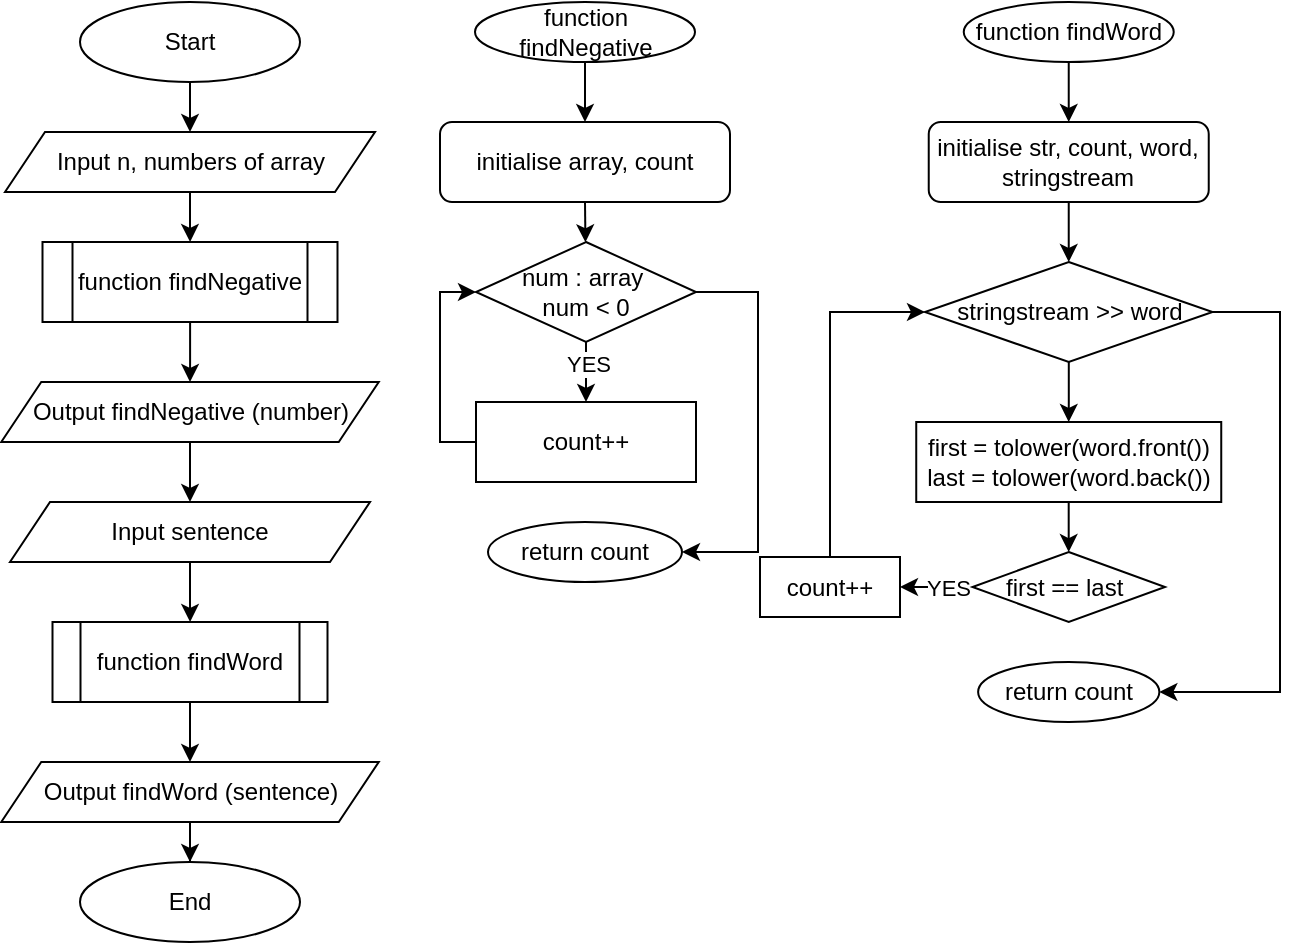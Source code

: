 <mxfile version="24.8.4">
  <diagram name="Сторінка-1" id="x5T3JzEFU7e7_tSj1Idk">
    <mxGraphModel dx="1176" dy="520" grid="1" gridSize="10" guides="1" tooltips="1" connect="1" arrows="1" fold="1" page="1" pageScale="1" pageWidth="827" pageHeight="1169" math="0" shadow="0">
      <root>
        <mxCell id="0" />
        <mxCell id="1" parent="0" />
        <mxCell id="y3RRDS2wSJ9vOOtokYU2-1" value="Start" style="ellipse;whiteSpace=wrap;html=1;" vertex="1" parent="1">
          <mxGeometry x="140" y="30" width="110" height="40" as="geometry" />
        </mxCell>
        <mxCell id="y3RRDS2wSJ9vOOtokYU2-2" value="End" style="ellipse;whiteSpace=wrap;html=1;" vertex="1" parent="1">
          <mxGeometry x="140" y="460" width="110" height="40" as="geometry" />
        </mxCell>
        <mxCell id="y3RRDS2wSJ9vOOtokYU2-3" value="" style="edgeStyle=orthogonalEdgeStyle;rounded=0;orthogonalLoop=1;jettySize=auto;html=1;" edge="1" parent="1" source="y3RRDS2wSJ9vOOtokYU2-4" target="y3RRDS2wSJ9vOOtokYU2-19">
          <mxGeometry relative="1" as="geometry" />
        </mxCell>
        <mxCell id="y3RRDS2wSJ9vOOtokYU2-4" value="Input n, numbers of array" style="shape=parallelogram;perimeter=parallelogramPerimeter;whiteSpace=wrap;html=1;fixedSize=1;" vertex="1" parent="1">
          <mxGeometry x="102.5" y="95" width="185" height="30" as="geometry" />
        </mxCell>
        <mxCell id="y3RRDS2wSJ9vOOtokYU2-7" value="function findWord" style="shape=process;whiteSpace=wrap;html=1;backgroundOutline=1;" vertex="1" parent="1">
          <mxGeometry x="126.25" y="340" width="137.5" height="40" as="geometry" />
        </mxCell>
        <mxCell id="y3RRDS2wSJ9vOOtokYU2-8" value="" style="endArrow=classic;html=1;rounded=0;exitX=0.5;exitY=1;exitDx=0;exitDy=0;entryX=0.5;entryY=0;entryDx=0;entryDy=0;" edge="1" parent="1" source="y3RRDS2wSJ9vOOtokYU2-1" target="y3RRDS2wSJ9vOOtokYU2-4">
          <mxGeometry width="50" height="50" relative="1" as="geometry">
            <mxPoint x="300" y="150" as="sourcePoint" />
            <mxPoint x="350" y="100" as="targetPoint" />
          </mxGeometry>
        </mxCell>
        <mxCell id="y3RRDS2wSJ9vOOtokYU2-9" value="function findNegative" style="ellipse;whiteSpace=wrap;html=1;" vertex="1" parent="1">
          <mxGeometry x="337.5" y="30" width="110" height="30" as="geometry" />
        </mxCell>
        <mxCell id="y3RRDS2wSJ9vOOtokYU2-11" value="initialise array, count" style="rounded=1;whiteSpace=wrap;html=1;" vertex="1" parent="1">
          <mxGeometry x="320" y="90" width="145" height="40" as="geometry" />
        </mxCell>
        <mxCell id="y3RRDS2wSJ9vOOtokYU2-12" value="return count" style="ellipse;whiteSpace=wrap;html=1;" vertex="1" parent="1">
          <mxGeometry x="344" y="290" width="97" height="30" as="geometry" />
        </mxCell>
        <mxCell id="y3RRDS2wSJ9vOOtokYU2-13" value="function findWord" style="ellipse;whiteSpace=wrap;html=1;" vertex="1" parent="1">
          <mxGeometry x="581.87" y="30" width="105" height="30" as="geometry" />
        </mxCell>
        <mxCell id="y3RRDS2wSJ9vOOtokYU2-15" value="initialise str, count, word, stringstream" style="rounded=1;whiteSpace=wrap;html=1;" vertex="1" parent="1">
          <mxGeometry x="564.37" y="90" width="140" height="40" as="geometry" />
        </mxCell>
        <mxCell id="y3RRDS2wSJ9vOOtokYU2-16" value="return count" style="ellipse;whiteSpace=wrap;html=1;" vertex="1" parent="1">
          <mxGeometry x="589.06" y="360" width="90.62" height="30" as="geometry" />
        </mxCell>
        <mxCell id="y3RRDS2wSJ9vOOtokYU2-17" value="" style="endArrow=classic;html=1;rounded=0;exitX=0.5;exitY=1;exitDx=0;exitDy=0;" edge="1" parent="1" source="y3RRDS2wSJ9vOOtokYU2-13">
          <mxGeometry width="50" height="50" relative="1" as="geometry">
            <mxPoint x="584.37" y="320" as="sourcePoint" />
            <mxPoint x="634.37" y="90" as="targetPoint" />
          </mxGeometry>
        </mxCell>
        <mxCell id="y3RRDS2wSJ9vOOtokYU2-42" value="" style="edgeStyle=orthogonalEdgeStyle;rounded=0;orthogonalLoop=1;jettySize=auto;html=1;" edge="1" parent="1" source="y3RRDS2wSJ9vOOtokYU2-19" target="y3RRDS2wSJ9vOOtokYU2-41">
          <mxGeometry relative="1" as="geometry" />
        </mxCell>
        <mxCell id="y3RRDS2wSJ9vOOtokYU2-19" value="function findNegative" style="shape=process;whiteSpace=wrap;html=1;backgroundOutline=1;" vertex="1" parent="1">
          <mxGeometry x="121.25" y="150" width="147.5" height="40" as="geometry" />
        </mxCell>
        <mxCell id="y3RRDS2wSJ9vOOtokYU2-30" value="" style="endArrow=classic;html=1;rounded=0;exitX=0.5;exitY=1;exitDx=0;exitDy=0;entryX=0.5;entryY=0;entryDx=0;entryDy=0;" edge="1" parent="1" source="y3RRDS2wSJ9vOOtokYU2-9" target="y3RRDS2wSJ9vOOtokYU2-11">
          <mxGeometry width="50" height="50" relative="1" as="geometry">
            <mxPoint x="335" y="90" as="sourcePoint" />
            <mxPoint x="385" y="40" as="targetPoint" />
          </mxGeometry>
        </mxCell>
        <mxCell id="y3RRDS2wSJ9vOOtokYU2-31" value="" style="edgeStyle=orthogonalEdgeStyle;rounded=0;orthogonalLoop=1;jettySize=auto;html=1;" edge="1" parent="1" source="y3RRDS2wSJ9vOOtokYU2-32" target="y3RRDS2wSJ9vOOtokYU2-33">
          <mxGeometry relative="1" as="geometry" />
        </mxCell>
        <mxCell id="y3RRDS2wSJ9vOOtokYU2-52" value="YES" style="edgeLabel;html=1;align=center;verticalAlign=middle;resizable=0;points=[];" vertex="1" connectable="0" parent="y3RRDS2wSJ9vOOtokYU2-31">
          <mxGeometry x="0.222" y="1" relative="1" as="geometry">
            <mxPoint as="offset" />
          </mxGeometry>
        </mxCell>
        <mxCell id="y3RRDS2wSJ9vOOtokYU2-32" value="num : array&amp;nbsp;&lt;div&gt;num &amp;lt; 0&lt;/div&gt;" style="rhombus;whiteSpace=wrap;html=1;" vertex="1" parent="1">
          <mxGeometry x="338" y="150" width="110" height="50" as="geometry" />
        </mxCell>
        <mxCell id="y3RRDS2wSJ9vOOtokYU2-33" value="count++" style="rounded=0;whiteSpace=wrap;html=1;" vertex="1" parent="1">
          <mxGeometry x="338" y="230" width="110" height="40" as="geometry" />
        </mxCell>
        <mxCell id="y3RRDS2wSJ9vOOtokYU2-35" value="" style="endArrow=classic;html=1;rounded=0;exitX=1;exitY=0.5;exitDx=0;exitDy=0;entryX=1;entryY=0.5;entryDx=0;entryDy=0;" edge="1" parent="1" source="y3RRDS2wSJ9vOOtokYU2-32" target="y3RRDS2wSJ9vOOtokYU2-12">
          <mxGeometry width="50" height="50" relative="1" as="geometry">
            <mxPoint x="289" y="260" as="sourcePoint" />
            <mxPoint x="339" y="210" as="targetPoint" />
            <Array as="points">
              <mxPoint x="479" y="175" />
              <mxPoint x="479" y="305" />
            </Array>
          </mxGeometry>
        </mxCell>
        <mxCell id="y3RRDS2wSJ9vOOtokYU2-36" value="" style="edgeStyle=orthogonalEdgeStyle;rounded=0;orthogonalLoop=1;jettySize=auto;html=1;" edge="1" parent="1" source="y3RRDS2wSJ9vOOtokYU2-37" target="y3RRDS2wSJ9vOOtokYU2-38">
          <mxGeometry relative="1" as="geometry" />
        </mxCell>
        <mxCell id="y3RRDS2wSJ9vOOtokYU2-37" value="stringstream &amp;gt;&amp;gt; word" style="rhombus;whiteSpace=wrap;html=1;" vertex="1" parent="1">
          <mxGeometry x="562.5" y="160" width="143.75" height="50" as="geometry" />
        </mxCell>
        <mxCell id="y3RRDS2wSJ9vOOtokYU2-60" value="" style="edgeStyle=orthogonalEdgeStyle;rounded=0;orthogonalLoop=1;jettySize=auto;html=1;" edge="1" parent="1" source="y3RRDS2wSJ9vOOtokYU2-38" target="y3RRDS2wSJ9vOOtokYU2-58">
          <mxGeometry relative="1" as="geometry" />
        </mxCell>
        <mxCell id="y3RRDS2wSJ9vOOtokYU2-38" value="first = tolower(word.front())&lt;div&gt;last = tolower(word.back())&lt;/div&gt;" style="rounded=0;whiteSpace=wrap;html=1;" vertex="1" parent="1">
          <mxGeometry x="558.12" y="240" width="152.5" height="40" as="geometry" />
        </mxCell>
        <mxCell id="y3RRDS2wSJ9vOOtokYU2-41" value="Output findNegative (number)" style="shape=parallelogram;perimeter=parallelogramPerimeter;whiteSpace=wrap;html=1;fixedSize=1;" vertex="1" parent="1">
          <mxGeometry x="100.63" y="220" width="188.75" height="30" as="geometry" />
        </mxCell>
        <mxCell id="y3RRDS2wSJ9vOOtokYU2-45" value="" style="edgeStyle=orthogonalEdgeStyle;rounded=0;orthogonalLoop=1;jettySize=auto;html=1;" edge="1" parent="1" source="y3RRDS2wSJ9vOOtokYU2-43" target="y3RRDS2wSJ9vOOtokYU2-7">
          <mxGeometry relative="1" as="geometry" />
        </mxCell>
        <mxCell id="y3RRDS2wSJ9vOOtokYU2-43" value="Input sentence" style="shape=parallelogram;perimeter=parallelogramPerimeter;whiteSpace=wrap;html=1;fixedSize=1;" vertex="1" parent="1">
          <mxGeometry x="105" y="280" width="180" height="30" as="geometry" />
        </mxCell>
        <mxCell id="y3RRDS2wSJ9vOOtokYU2-47" value="" style="endArrow=classic;html=1;rounded=0;exitX=0.5;exitY=1;exitDx=0;exitDy=0;entryX=0.5;entryY=0;entryDx=0;entryDy=0;" edge="1" parent="1" source="y3RRDS2wSJ9vOOtokYU2-41" target="y3RRDS2wSJ9vOOtokYU2-43">
          <mxGeometry width="50" height="50" relative="1" as="geometry">
            <mxPoint x="330" y="270" as="sourcePoint" />
            <mxPoint x="380" y="220" as="targetPoint" />
          </mxGeometry>
        </mxCell>
        <mxCell id="y3RRDS2wSJ9vOOtokYU2-50" value="" style="edgeStyle=orthogonalEdgeStyle;rounded=0;orthogonalLoop=1;jettySize=auto;html=1;" edge="1" parent="1" source="y3RRDS2wSJ9vOOtokYU2-48" target="y3RRDS2wSJ9vOOtokYU2-2">
          <mxGeometry relative="1" as="geometry" />
        </mxCell>
        <mxCell id="y3RRDS2wSJ9vOOtokYU2-48" value="Output findWord (sentence)" style="shape=parallelogram;perimeter=parallelogramPerimeter;whiteSpace=wrap;html=1;fixedSize=1;" vertex="1" parent="1">
          <mxGeometry x="100.63" y="410" width="188.75" height="30" as="geometry" />
        </mxCell>
        <mxCell id="y3RRDS2wSJ9vOOtokYU2-51" value="" style="endArrow=classic;html=1;rounded=0;exitX=0.5;exitY=1;exitDx=0;exitDy=0;" edge="1" parent="1" source="y3RRDS2wSJ9vOOtokYU2-7" target="y3RRDS2wSJ9vOOtokYU2-48">
          <mxGeometry width="50" height="50" relative="1" as="geometry">
            <mxPoint x="330" y="500" as="sourcePoint" />
            <mxPoint x="380" y="450" as="targetPoint" />
          </mxGeometry>
        </mxCell>
        <mxCell id="y3RRDS2wSJ9vOOtokYU2-53" value="" style="endArrow=classic;html=1;rounded=0;exitX=0;exitY=0.5;exitDx=0;exitDy=0;entryX=0;entryY=0.5;entryDx=0;entryDy=0;" edge="1" parent="1" source="y3RRDS2wSJ9vOOtokYU2-33" target="y3RRDS2wSJ9vOOtokYU2-32">
          <mxGeometry width="50" height="50" relative="1" as="geometry">
            <mxPoint x="530" y="230" as="sourcePoint" />
            <mxPoint x="580" y="180" as="targetPoint" />
            <Array as="points">
              <mxPoint x="320" y="250" />
              <mxPoint x="320" y="175" />
            </Array>
          </mxGeometry>
        </mxCell>
        <mxCell id="y3RRDS2wSJ9vOOtokYU2-55" value="" style="endArrow=classic;html=1;rounded=0;exitX=0.5;exitY=1;exitDx=0;exitDy=0;" edge="1" parent="1" source="y3RRDS2wSJ9vOOtokYU2-11" target="y3RRDS2wSJ9vOOtokYU2-32">
          <mxGeometry width="50" height="50" relative="1" as="geometry">
            <mxPoint x="528.5" y="240" as="sourcePoint" />
            <mxPoint x="578.5" y="190" as="targetPoint" />
          </mxGeometry>
        </mxCell>
        <mxCell id="y3RRDS2wSJ9vOOtokYU2-57" value="" style="endArrow=classic;html=1;rounded=0;exitX=0.5;exitY=1;exitDx=0;exitDy=0;entryX=0.5;entryY=0;entryDx=0;entryDy=0;" edge="1" parent="1" source="y3RRDS2wSJ9vOOtokYU2-15" target="y3RRDS2wSJ9vOOtokYU2-37">
          <mxGeometry width="50" height="50" relative="1" as="geometry">
            <mxPoint x="554.37" y="240" as="sourcePoint" />
            <mxPoint x="604.37" y="190" as="targetPoint" />
          </mxGeometry>
        </mxCell>
        <mxCell id="y3RRDS2wSJ9vOOtokYU2-61" value="" style="edgeStyle=orthogonalEdgeStyle;rounded=0;orthogonalLoop=1;jettySize=auto;html=1;" edge="1" parent="1" source="y3RRDS2wSJ9vOOtokYU2-58" target="y3RRDS2wSJ9vOOtokYU2-59">
          <mxGeometry relative="1" as="geometry" />
        </mxCell>
        <mxCell id="y3RRDS2wSJ9vOOtokYU2-63" value="YES" style="edgeLabel;html=1;align=center;verticalAlign=middle;resizable=0;points=[];" vertex="1" connectable="0" parent="y3RRDS2wSJ9vOOtokYU2-61">
          <mxGeometry x="-0.439" relative="1" as="geometry">
            <mxPoint as="offset" />
          </mxGeometry>
        </mxCell>
        <mxCell id="y3RRDS2wSJ9vOOtokYU2-58" value="first == last&amp;nbsp;" style="rhombus;whiteSpace=wrap;html=1;" vertex="1" parent="1">
          <mxGeometry x="586.24" y="305" width="96.26" height="35" as="geometry" />
        </mxCell>
        <mxCell id="y3RRDS2wSJ9vOOtokYU2-59" value="count++" style="rounded=0;whiteSpace=wrap;html=1;" vertex="1" parent="1">
          <mxGeometry x="480" y="307.5" width="70" height="30" as="geometry" />
        </mxCell>
        <mxCell id="y3RRDS2wSJ9vOOtokYU2-62" value="" style="endArrow=classic;html=1;rounded=0;exitX=0.5;exitY=0;exitDx=0;exitDy=0;entryX=0;entryY=0.5;entryDx=0;entryDy=0;" edge="1" parent="1" source="y3RRDS2wSJ9vOOtokYU2-59" target="y3RRDS2wSJ9vOOtokYU2-37">
          <mxGeometry width="50" height="50" relative="1" as="geometry">
            <mxPoint x="600" y="240" as="sourcePoint" />
            <mxPoint x="650" y="190" as="targetPoint" />
            <Array as="points">
              <mxPoint x="515" y="185" />
            </Array>
          </mxGeometry>
        </mxCell>
        <mxCell id="y3RRDS2wSJ9vOOtokYU2-64" value="" style="endArrow=classic;html=1;rounded=0;exitX=1;exitY=0.5;exitDx=0;exitDy=0;entryX=1;entryY=0.5;entryDx=0;entryDy=0;" edge="1" parent="1" source="y3RRDS2wSJ9vOOtokYU2-37" target="y3RRDS2wSJ9vOOtokYU2-16">
          <mxGeometry width="50" height="50" relative="1" as="geometry">
            <mxPoint x="600" y="310" as="sourcePoint" />
            <mxPoint x="650" y="260" as="targetPoint" />
            <Array as="points">
              <mxPoint x="740" y="185" />
              <mxPoint x="740" y="375" />
            </Array>
          </mxGeometry>
        </mxCell>
      </root>
    </mxGraphModel>
  </diagram>
</mxfile>
